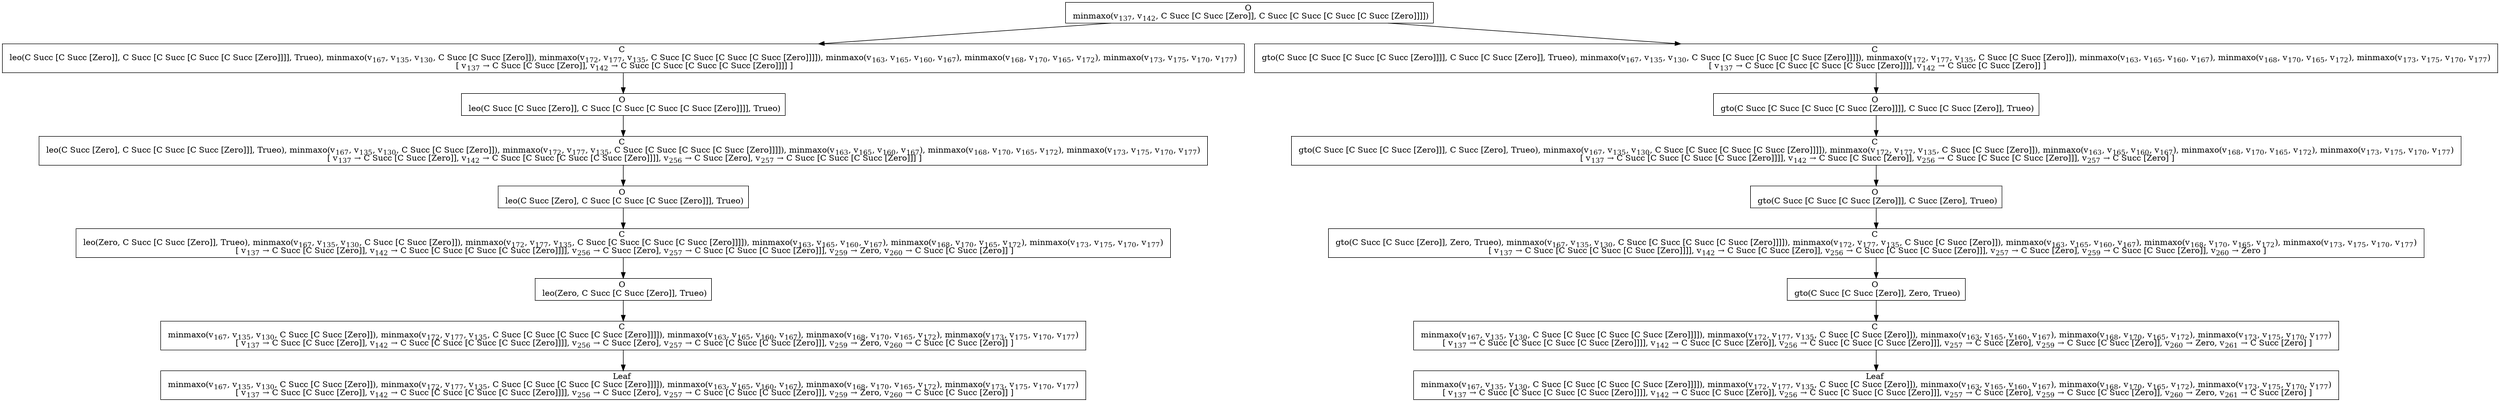 digraph {
    graph [rankdir=TB
          ,bgcolor=transparent];
    node [shape=box
         ,fillcolor=white
         ,style=filled];
    0 [label=<O <BR/> minmaxo(v<SUB>137</SUB>, v<SUB>142</SUB>, C Succ [C Succ [Zero]], C Succ [C Succ [C Succ [C Succ [Zero]]]])>];
    1 [label=<C <BR/> leo(C Succ [C Succ [Zero]], C Succ [C Succ [C Succ [C Succ [Zero]]]], Trueo), minmaxo(v<SUB>167</SUB>, v<SUB>135</SUB>, v<SUB>130</SUB>, C Succ [C Succ [Zero]]), minmaxo(v<SUB>172</SUB>, v<SUB>177</SUB>, v<SUB>135</SUB>, C Succ [C Succ [C Succ [C Succ [Zero]]]]), minmaxo(v<SUB>163</SUB>, v<SUB>165</SUB>, v<SUB>160</SUB>, v<SUB>167</SUB>), minmaxo(v<SUB>168</SUB>, v<SUB>170</SUB>, v<SUB>165</SUB>, v<SUB>172</SUB>), minmaxo(v<SUB>173</SUB>, v<SUB>175</SUB>, v<SUB>170</SUB>, v<SUB>177</SUB>) <BR/>  [ v<SUB>137</SUB> &rarr; C Succ [C Succ [Zero]], v<SUB>142</SUB> &rarr; C Succ [C Succ [C Succ [C Succ [Zero]]]] ] >];
    2 [label=<C <BR/> gto(C Succ [C Succ [C Succ [C Succ [Zero]]]], C Succ [C Succ [Zero]], Trueo), minmaxo(v<SUB>167</SUB>, v<SUB>135</SUB>, v<SUB>130</SUB>, C Succ [C Succ [C Succ [C Succ [Zero]]]]), minmaxo(v<SUB>172</SUB>, v<SUB>177</SUB>, v<SUB>135</SUB>, C Succ [C Succ [Zero]]), minmaxo(v<SUB>163</SUB>, v<SUB>165</SUB>, v<SUB>160</SUB>, v<SUB>167</SUB>), minmaxo(v<SUB>168</SUB>, v<SUB>170</SUB>, v<SUB>165</SUB>, v<SUB>172</SUB>), minmaxo(v<SUB>173</SUB>, v<SUB>175</SUB>, v<SUB>170</SUB>, v<SUB>177</SUB>) <BR/>  [ v<SUB>137</SUB> &rarr; C Succ [C Succ [C Succ [C Succ [Zero]]]], v<SUB>142</SUB> &rarr; C Succ [C Succ [Zero]] ] >];
    3 [label=<O <BR/> leo(C Succ [C Succ [Zero]], C Succ [C Succ [C Succ [C Succ [Zero]]]], Trueo)>];
    4 [label=<C <BR/> leo(C Succ [Zero], C Succ [C Succ [C Succ [Zero]]], Trueo), minmaxo(v<SUB>167</SUB>, v<SUB>135</SUB>, v<SUB>130</SUB>, C Succ [C Succ [Zero]]), minmaxo(v<SUB>172</SUB>, v<SUB>177</SUB>, v<SUB>135</SUB>, C Succ [C Succ [C Succ [C Succ [Zero]]]]), minmaxo(v<SUB>163</SUB>, v<SUB>165</SUB>, v<SUB>160</SUB>, v<SUB>167</SUB>), minmaxo(v<SUB>168</SUB>, v<SUB>170</SUB>, v<SUB>165</SUB>, v<SUB>172</SUB>), minmaxo(v<SUB>173</SUB>, v<SUB>175</SUB>, v<SUB>170</SUB>, v<SUB>177</SUB>) <BR/>  [ v<SUB>137</SUB> &rarr; C Succ [C Succ [Zero]], v<SUB>142</SUB> &rarr; C Succ [C Succ [C Succ [C Succ [Zero]]]], v<SUB>256</SUB> &rarr; C Succ [Zero], v<SUB>257</SUB> &rarr; C Succ [C Succ [C Succ [Zero]]] ] >];
    5 [label=<O <BR/> leo(C Succ [Zero], C Succ [C Succ [C Succ [Zero]]], Trueo)>];
    6 [label=<C <BR/> leo(Zero, C Succ [C Succ [Zero]], Trueo), minmaxo(v<SUB>167</SUB>, v<SUB>135</SUB>, v<SUB>130</SUB>, C Succ [C Succ [Zero]]), minmaxo(v<SUB>172</SUB>, v<SUB>177</SUB>, v<SUB>135</SUB>, C Succ [C Succ [C Succ [C Succ [Zero]]]]), minmaxo(v<SUB>163</SUB>, v<SUB>165</SUB>, v<SUB>160</SUB>, v<SUB>167</SUB>), minmaxo(v<SUB>168</SUB>, v<SUB>170</SUB>, v<SUB>165</SUB>, v<SUB>172</SUB>), minmaxo(v<SUB>173</SUB>, v<SUB>175</SUB>, v<SUB>170</SUB>, v<SUB>177</SUB>) <BR/>  [ v<SUB>137</SUB> &rarr; C Succ [C Succ [Zero]], v<SUB>142</SUB> &rarr; C Succ [C Succ [C Succ [C Succ [Zero]]]], v<SUB>256</SUB> &rarr; C Succ [Zero], v<SUB>257</SUB> &rarr; C Succ [C Succ [C Succ [Zero]]], v<SUB>259</SUB> &rarr; Zero, v<SUB>260</SUB> &rarr; C Succ [C Succ [Zero]] ] >];
    7 [label=<O <BR/> leo(Zero, C Succ [C Succ [Zero]], Trueo)>];
    8 [label=<C <BR/> minmaxo(v<SUB>167</SUB>, v<SUB>135</SUB>, v<SUB>130</SUB>, C Succ [C Succ [Zero]]), minmaxo(v<SUB>172</SUB>, v<SUB>177</SUB>, v<SUB>135</SUB>, C Succ [C Succ [C Succ [C Succ [Zero]]]]), minmaxo(v<SUB>163</SUB>, v<SUB>165</SUB>, v<SUB>160</SUB>, v<SUB>167</SUB>), minmaxo(v<SUB>168</SUB>, v<SUB>170</SUB>, v<SUB>165</SUB>, v<SUB>172</SUB>), minmaxo(v<SUB>173</SUB>, v<SUB>175</SUB>, v<SUB>170</SUB>, v<SUB>177</SUB>) <BR/>  [ v<SUB>137</SUB> &rarr; C Succ [C Succ [Zero]], v<SUB>142</SUB> &rarr; C Succ [C Succ [C Succ [C Succ [Zero]]]], v<SUB>256</SUB> &rarr; C Succ [Zero], v<SUB>257</SUB> &rarr; C Succ [C Succ [C Succ [Zero]]], v<SUB>259</SUB> &rarr; Zero, v<SUB>260</SUB> &rarr; C Succ [C Succ [Zero]] ] >];
    9 [label=<Leaf <BR/> minmaxo(v<SUB>167</SUB>, v<SUB>135</SUB>, v<SUB>130</SUB>, C Succ [C Succ [Zero]]), minmaxo(v<SUB>172</SUB>, v<SUB>177</SUB>, v<SUB>135</SUB>, C Succ [C Succ [C Succ [C Succ [Zero]]]]), minmaxo(v<SUB>163</SUB>, v<SUB>165</SUB>, v<SUB>160</SUB>, v<SUB>167</SUB>), minmaxo(v<SUB>168</SUB>, v<SUB>170</SUB>, v<SUB>165</SUB>, v<SUB>172</SUB>), minmaxo(v<SUB>173</SUB>, v<SUB>175</SUB>, v<SUB>170</SUB>, v<SUB>177</SUB>) <BR/>  [ v<SUB>137</SUB> &rarr; C Succ [C Succ [Zero]], v<SUB>142</SUB> &rarr; C Succ [C Succ [C Succ [C Succ [Zero]]]], v<SUB>256</SUB> &rarr; C Succ [Zero], v<SUB>257</SUB> &rarr; C Succ [C Succ [C Succ [Zero]]], v<SUB>259</SUB> &rarr; Zero, v<SUB>260</SUB> &rarr; C Succ [C Succ [Zero]] ] >];
    10 [label=<O <BR/> gto(C Succ [C Succ [C Succ [C Succ [Zero]]]], C Succ [C Succ [Zero]], Trueo)>];
    11 [label=<C <BR/> gto(C Succ [C Succ [C Succ [Zero]]], C Succ [Zero], Trueo), minmaxo(v<SUB>167</SUB>, v<SUB>135</SUB>, v<SUB>130</SUB>, C Succ [C Succ [C Succ [C Succ [Zero]]]]), minmaxo(v<SUB>172</SUB>, v<SUB>177</SUB>, v<SUB>135</SUB>, C Succ [C Succ [Zero]]), minmaxo(v<SUB>163</SUB>, v<SUB>165</SUB>, v<SUB>160</SUB>, v<SUB>167</SUB>), minmaxo(v<SUB>168</SUB>, v<SUB>170</SUB>, v<SUB>165</SUB>, v<SUB>172</SUB>), minmaxo(v<SUB>173</SUB>, v<SUB>175</SUB>, v<SUB>170</SUB>, v<SUB>177</SUB>) <BR/>  [ v<SUB>137</SUB> &rarr; C Succ [C Succ [C Succ [C Succ [Zero]]]], v<SUB>142</SUB> &rarr; C Succ [C Succ [Zero]], v<SUB>256</SUB> &rarr; C Succ [C Succ [C Succ [Zero]]], v<SUB>257</SUB> &rarr; C Succ [Zero] ] >];
    12 [label=<O <BR/> gto(C Succ [C Succ [C Succ [Zero]]], C Succ [Zero], Trueo)>];
    13 [label=<C <BR/> gto(C Succ [C Succ [Zero]], Zero, Trueo), minmaxo(v<SUB>167</SUB>, v<SUB>135</SUB>, v<SUB>130</SUB>, C Succ [C Succ [C Succ [C Succ [Zero]]]]), minmaxo(v<SUB>172</SUB>, v<SUB>177</SUB>, v<SUB>135</SUB>, C Succ [C Succ [Zero]]), minmaxo(v<SUB>163</SUB>, v<SUB>165</SUB>, v<SUB>160</SUB>, v<SUB>167</SUB>), minmaxo(v<SUB>168</SUB>, v<SUB>170</SUB>, v<SUB>165</SUB>, v<SUB>172</SUB>), minmaxo(v<SUB>173</SUB>, v<SUB>175</SUB>, v<SUB>170</SUB>, v<SUB>177</SUB>) <BR/>  [ v<SUB>137</SUB> &rarr; C Succ [C Succ [C Succ [C Succ [Zero]]]], v<SUB>142</SUB> &rarr; C Succ [C Succ [Zero]], v<SUB>256</SUB> &rarr; C Succ [C Succ [C Succ [Zero]]], v<SUB>257</SUB> &rarr; C Succ [Zero], v<SUB>259</SUB> &rarr; C Succ [C Succ [Zero]], v<SUB>260</SUB> &rarr; Zero ] >];
    14 [label=<O <BR/> gto(C Succ [C Succ [Zero]], Zero, Trueo)>];
    15 [label=<C <BR/> minmaxo(v<SUB>167</SUB>, v<SUB>135</SUB>, v<SUB>130</SUB>, C Succ [C Succ [C Succ [C Succ [Zero]]]]), minmaxo(v<SUB>172</SUB>, v<SUB>177</SUB>, v<SUB>135</SUB>, C Succ [C Succ [Zero]]), minmaxo(v<SUB>163</SUB>, v<SUB>165</SUB>, v<SUB>160</SUB>, v<SUB>167</SUB>), minmaxo(v<SUB>168</SUB>, v<SUB>170</SUB>, v<SUB>165</SUB>, v<SUB>172</SUB>), minmaxo(v<SUB>173</SUB>, v<SUB>175</SUB>, v<SUB>170</SUB>, v<SUB>177</SUB>) <BR/>  [ v<SUB>137</SUB> &rarr; C Succ [C Succ [C Succ [C Succ [Zero]]]], v<SUB>142</SUB> &rarr; C Succ [C Succ [Zero]], v<SUB>256</SUB> &rarr; C Succ [C Succ [C Succ [Zero]]], v<SUB>257</SUB> &rarr; C Succ [Zero], v<SUB>259</SUB> &rarr; C Succ [C Succ [Zero]], v<SUB>260</SUB> &rarr; Zero, v<SUB>261</SUB> &rarr; C Succ [Zero] ] >];
    16 [label=<Leaf <BR/> minmaxo(v<SUB>167</SUB>, v<SUB>135</SUB>, v<SUB>130</SUB>, C Succ [C Succ [C Succ [C Succ [Zero]]]]), minmaxo(v<SUB>172</SUB>, v<SUB>177</SUB>, v<SUB>135</SUB>, C Succ [C Succ [Zero]]), minmaxo(v<SUB>163</SUB>, v<SUB>165</SUB>, v<SUB>160</SUB>, v<SUB>167</SUB>), minmaxo(v<SUB>168</SUB>, v<SUB>170</SUB>, v<SUB>165</SUB>, v<SUB>172</SUB>), minmaxo(v<SUB>173</SUB>, v<SUB>175</SUB>, v<SUB>170</SUB>, v<SUB>177</SUB>) <BR/>  [ v<SUB>137</SUB> &rarr; C Succ [C Succ [C Succ [C Succ [Zero]]]], v<SUB>142</SUB> &rarr; C Succ [C Succ [Zero]], v<SUB>256</SUB> &rarr; C Succ [C Succ [C Succ [Zero]]], v<SUB>257</SUB> &rarr; C Succ [Zero], v<SUB>259</SUB> &rarr; C Succ [C Succ [Zero]], v<SUB>260</SUB> &rarr; Zero, v<SUB>261</SUB> &rarr; C Succ [Zero] ] >];
    0 -> 1 [label=""];
    0 -> 2 [label=""];
    1 -> 3 [label=""];
    2 -> 10 [label=""];
    3 -> 4 [label=""];
    4 -> 5 [label=""];
    5 -> 6 [label=""];
    6 -> 7 [label=""];
    7 -> 8 [label=""];
    8 -> 9 [label=""];
    10 -> 11 [label=""];
    11 -> 12 [label=""];
    12 -> 13 [label=""];
    13 -> 14 [label=""];
    14 -> 15 [label=""];
    15 -> 16 [label=""];
}